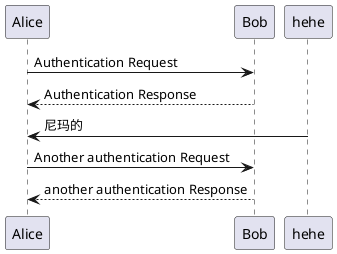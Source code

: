 @startuml
Alice -> Bob: Authentication Request
Bob --> Alice: Authentication Response
hehe -> Alice: 尼玛的
Alice -> Bob: Another authentication Request
Alice <-- Bob: another authentication Response
@enduml